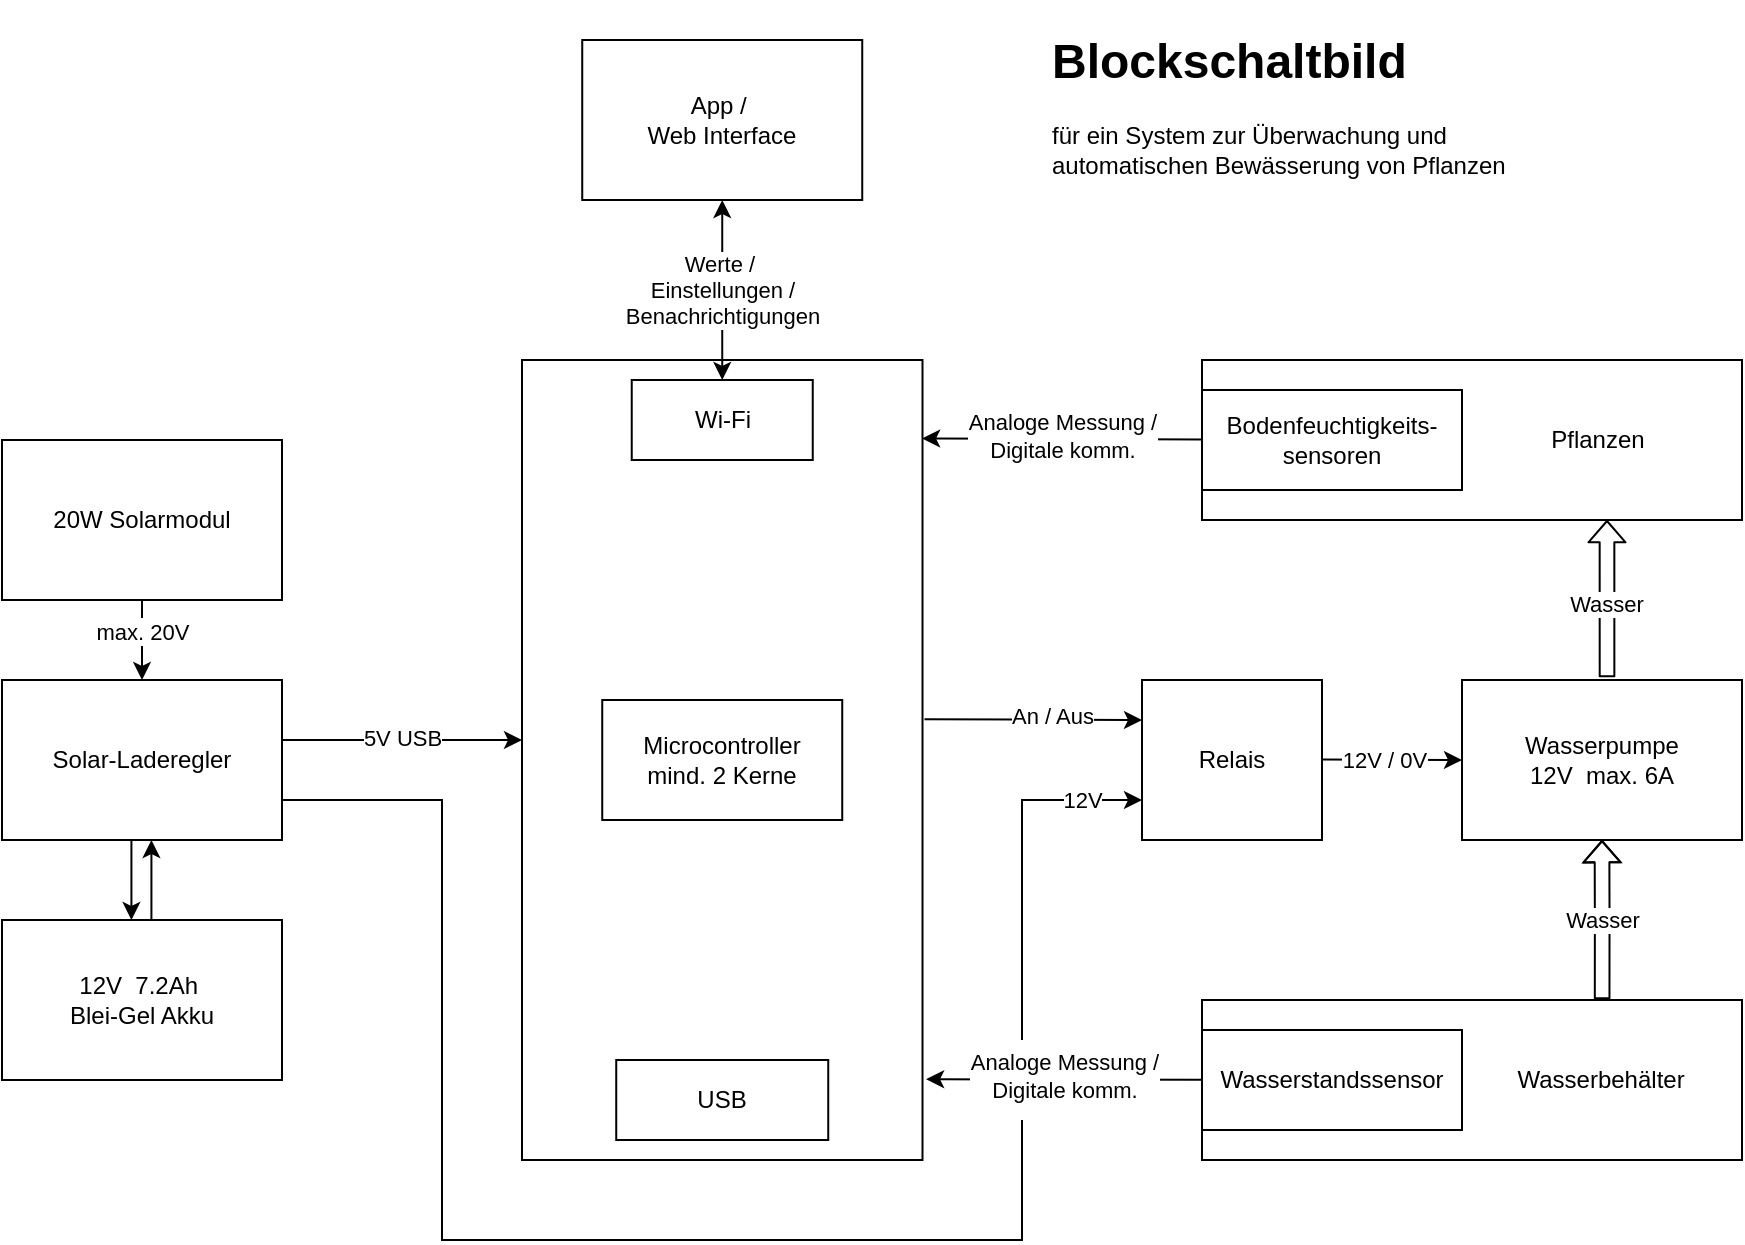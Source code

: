 <mxfile version="24.3.1" type="device">
  <diagram name="Seite-1" id="ospozs8esC01svjr561_">
    <mxGraphModel dx="1434" dy="942" grid="1" gridSize="10" guides="1" tooltips="1" connect="1" arrows="1" fold="1" page="0" pageScale="1" pageWidth="827" pageHeight="1169" math="0" shadow="0">
      <root>
        <mxCell id="0" />
        <mxCell id="1" parent="0" />
        <mxCell id="1RoOa8lt8V1fV5KQ1_AD-64" style="edgeStyle=none;rounded=0;orthogonalLoop=1;jettySize=auto;html=1;entryX=0;entryY=0.25;entryDx=0;entryDy=0;exitX=1.005;exitY=0.449;exitDx=0;exitDy=0;exitPerimeter=0;" parent="1" source="1RoOa8lt8V1fV5KQ1_AD-2" target="196cSCyAFtmHMFl8ig_F-1" edge="1">
          <mxGeometry relative="1" as="geometry">
            <mxPoint x="550" y="640" as="sourcePoint" />
            <mxPoint x="680.2" y="650" as="targetPoint" />
          </mxGeometry>
        </mxCell>
        <mxCell id="1RoOa8lt8V1fV5KQ1_AD-65" value="An / Aus" style="edgeLabel;html=1;align=center;verticalAlign=middle;resizable=0;points=[];" parent="1RoOa8lt8V1fV5KQ1_AD-64" vertex="1" connectable="0">
          <mxGeometry x="0.018" y="1" relative="1" as="geometry">
            <mxPoint x="8" y="-1" as="offset" />
          </mxGeometry>
        </mxCell>
        <mxCell id="1RoOa8lt8V1fV5KQ1_AD-2" value="" style="rounded=0;whiteSpace=wrap;html=1;labelPosition=center;verticalLabelPosition=middle;align=center;verticalAlign=middle;horizontal=1;" parent="1" vertex="1">
          <mxGeometry x="340" y="400" width="200.25" height="400" as="geometry" />
        </mxCell>
        <mxCell id="1RoOa8lt8V1fV5KQ1_AD-1" value="&lt;div&gt;Microcontroller&lt;/div&gt;&lt;div&gt;mind. 2 Kerne&lt;br&gt;&lt;/div&gt;" style="rounded=0;whiteSpace=wrap;html=1;" parent="1" vertex="1">
          <mxGeometry x="380.12" y="570" width="120" height="60" as="geometry" />
        </mxCell>
        <mxCell id="1RoOa8lt8V1fV5KQ1_AD-3" value="USB" style="rounded=0;whiteSpace=wrap;html=1;" parent="1" vertex="1">
          <mxGeometry x="387.12" y="750" width="106" height="40" as="geometry" />
        </mxCell>
        <mxCell id="1RoOa8lt8V1fV5KQ1_AD-4" value="Wi-Fi" style="rounded=0;whiteSpace=wrap;html=1;" parent="1" vertex="1">
          <mxGeometry x="394.87" y="410" width="90.5" height="40" as="geometry" />
        </mxCell>
        <mxCell id="1RoOa8lt8V1fV5KQ1_AD-29" value="&lt;div&gt;Wasserpumpe&lt;/div&gt;&lt;div&gt;12V&amp;nbsp; max. 6A&lt;br&gt;&lt;/div&gt;" style="rounded=0;whiteSpace=wrap;html=1;" parent="1" vertex="1">
          <mxGeometry x="810" y="560" width="140" height="80" as="geometry" />
        </mxCell>
        <mxCell id="1RoOa8lt8V1fV5KQ1_AD-39" style="edgeStyle=none;rounded=0;orthogonalLoop=1;jettySize=auto;html=1;exitX=0.5;exitY=1;exitDx=0;exitDy=0;entryX=0.5;entryY=0;entryDx=0;entryDy=0;" parent="1" source="1RoOa8lt8V1fV5KQ1_AD-36" target="1RoOa8lt8V1fV5KQ1_AD-37" edge="1">
          <mxGeometry relative="1" as="geometry" />
        </mxCell>
        <mxCell id="1RoOa8lt8V1fV5KQ1_AD-40" value="Text" style="edgeLabel;html=1;align=center;verticalAlign=middle;resizable=0;points=[];" parent="1RoOa8lt8V1fV5KQ1_AD-39" vertex="1" connectable="0">
          <mxGeometry x="-0.257" relative="1" as="geometry">
            <mxPoint as="offset" />
          </mxGeometry>
        </mxCell>
        <mxCell id="1RoOa8lt8V1fV5KQ1_AD-41" value="max. 20V" style="edgeLabel;html=1;align=center;verticalAlign=middle;resizable=0;points=[];" parent="1RoOa8lt8V1fV5KQ1_AD-39" vertex="1" connectable="0">
          <mxGeometry x="-0.2" relative="1" as="geometry">
            <mxPoint as="offset" />
          </mxGeometry>
        </mxCell>
        <mxCell id="1RoOa8lt8V1fV5KQ1_AD-36" value="20W Solarmodul" style="rounded=0;whiteSpace=wrap;html=1;" parent="1" vertex="1">
          <mxGeometry x="80" y="440" width="140" height="80" as="geometry" />
        </mxCell>
        <mxCell id="1RoOa8lt8V1fV5KQ1_AD-42" style="edgeStyle=none;rounded=0;orthogonalLoop=1;jettySize=auto;html=1;entryX=0.5;entryY=0;entryDx=0;entryDy=0;" parent="1" edge="1">
          <mxGeometry relative="1" as="geometry">
            <mxPoint x="144.71" y="640" as="sourcePoint" />
            <mxPoint x="144.71" y="680" as="targetPoint" />
          </mxGeometry>
        </mxCell>
        <mxCell id="1RoOa8lt8V1fV5KQ1_AD-50" style="edgeStyle=orthogonalEdgeStyle;rounded=0;orthogonalLoop=1;jettySize=auto;html=1;elbow=vertical;endArrow=none;endFill=0;exitX=1;exitY=0.75;exitDx=0;exitDy=0;" parent="1" source="1RoOa8lt8V1fV5KQ1_AD-37" edge="1">
          <mxGeometry relative="1" as="geometry">
            <mxPoint x="210" y="620" as="sourcePoint" />
            <mxPoint x="590" y="780" as="targetPoint" />
            <Array as="points">
              <mxPoint x="300" y="620" />
              <mxPoint x="300" y="840" />
              <mxPoint x="590" y="840" />
            </Array>
          </mxGeometry>
        </mxCell>
        <mxCell id="1RoOa8lt8V1fV5KQ1_AD-37" value="Solar-Laderegler" style="rounded=0;whiteSpace=wrap;html=1;" parent="1" vertex="1">
          <mxGeometry x="80" y="560" width="140" height="80" as="geometry" />
        </mxCell>
        <mxCell id="1RoOa8lt8V1fV5KQ1_AD-38" value="&lt;div&gt;12V&amp;nbsp; 7.2Ah&amp;nbsp;&lt;/div&gt;&lt;div&gt;Blei-Gel Akku&lt;/div&gt;" style="rounded=0;whiteSpace=wrap;html=1;" parent="1" vertex="1">
          <mxGeometry x="80" y="680" width="140" height="80" as="geometry" />
        </mxCell>
        <mxCell id="1RoOa8lt8V1fV5KQ1_AD-43" style="edgeStyle=none;rounded=0;orthogonalLoop=1;jettySize=auto;html=1;entryX=0;entryY=0.4;entryDx=0;entryDy=0;entryPerimeter=0;exitX=1;exitY=0.375;exitDx=0;exitDy=0;exitPerimeter=0;" parent="1" source="1RoOa8lt8V1fV5KQ1_AD-37" edge="1">
          <mxGeometry relative="1" as="geometry">
            <mxPoint x="210" y="590" as="sourcePoint" />
            <mxPoint x="340" y="590" as="targetPoint" />
          </mxGeometry>
        </mxCell>
        <mxCell id="1RoOa8lt8V1fV5KQ1_AD-48" value="5V USB" style="edgeLabel;html=1;align=center;verticalAlign=middle;resizable=0;points=[];" parent="1RoOa8lt8V1fV5KQ1_AD-43" vertex="1" connectable="0">
          <mxGeometry relative="1" as="geometry">
            <mxPoint y="-1" as="offset" />
          </mxGeometry>
        </mxCell>
        <mxCell id="1RoOa8lt8V1fV5KQ1_AD-44" style="edgeStyle=none;rounded=0;orthogonalLoop=1;jettySize=auto;html=1;entryX=0.999;entryY=0.098;entryDx=0;entryDy=0;entryPerimeter=0;" parent="1" source="1RoOa8lt8V1fV5KQ1_AD-28" target="1RoOa8lt8V1fV5KQ1_AD-2" edge="1">
          <mxGeometry relative="1" as="geometry">
            <mxPoint x="560" y="440" as="targetPoint" />
          </mxGeometry>
        </mxCell>
        <mxCell id="1RoOa8lt8V1fV5KQ1_AD-46" value="&lt;div&gt;Analoge Messung /&lt;/div&gt;&lt;div&gt;Digitale komm.&lt;br&gt;&lt;/div&gt;" style="edgeLabel;html=1;align=center;verticalAlign=middle;resizable=0;points=[];" parent="1RoOa8lt8V1fV5KQ1_AD-44" vertex="1" connectable="0">
          <mxGeometry relative="1" as="geometry">
            <mxPoint y="-2" as="offset" />
          </mxGeometry>
        </mxCell>
        <mxCell id="1RoOa8lt8V1fV5KQ1_AD-49" style="edgeStyle=none;rounded=0;orthogonalLoop=1;jettySize=auto;html=1;entryX=0.5;entryY=0;entryDx=0;entryDy=0;" parent="1" edge="1">
          <mxGeometry relative="1" as="geometry">
            <mxPoint x="154.71" y="680" as="sourcePoint" />
            <mxPoint x="154.71" y="640" as="targetPoint" />
          </mxGeometry>
        </mxCell>
        <mxCell id="1RoOa8lt8V1fV5KQ1_AD-55" value="&lt;div&gt;App /&amp;nbsp;&lt;/div&gt;&lt;div&gt;Web Interface&lt;/div&gt;" style="rounded=0;whiteSpace=wrap;html=1;" parent="1" vertex="1">
          <mxGeometry x="370.12" y="240" width="140" height="80" as="geometry" />
        </mxCell>
        <mxCell id="1RoOa8lt8V1fV5KQ1_AD-60" value="" style="endArrow=classic;startArrow=classic;html=1;rounded=0;entryX=0.5;entryY=1;entryDx=0;entryDy=0;exitX=0.5;exitY=0;exitDx=0;exitDy=0;" parent="1" source="1RoOa8lt8V1fV5KQ1_AD-4" target="1RoOa8lt8V1fV5KQ1_AD-55" edge="1">
          <mxGeometry width="50" height="50" relative="1" as="geometry">
            <mxPoint x="430" y="380" as="sourcePoint" />
            <mxPoint x="480" y="330" as="targetPoint" />
          </mxGeometry>
        </mxCell>
        <mxCell id="1RoOa8lt8V1fV5KQ1_AD-61" value="&lt;div&gt;Werte /&amp;nbsp;&lt;/div&gt;&lt;div&gt;Einstellungen / &lt;br&gt;&lt;/div&gt;&lt;div&gt;Benachrichtigungen&lt;br&gt;&lt;/div&gt;" style="edgeLabel;html=1;align=center;verticalAlign=middle;resizable=0;points=[];" parent="1RoOa8lt8V1fV5KQ1_AD-60" vertex="1" connectable="0">
          <mxGeometry x="0.001" relative="1" as="geometry">
            <mxPoint as="offset" />
          </mxGeometry>
        </mxCell>
        <mxCell id="1RoOa8lt8V1fV5KQ1_AD-67" style="edgeStyle=orthogonalEdgeStyle;rounded=0;orthogonalLoop=1;jettySize=auto;html=1;startArrow=classic;startFill=1;endArrow=none;endFill=0;strokeColor=default;exitX=0;exitY=0.75;exitDx=0;exitDy=0;" parent="1" source="196cSCyAFtmHMFl8ig_F-1" edge="1">
          <mxGeometry relative="1" as="geometry">
            <mxPoint x="590" y="740" as="targetPoint" />
            <mxPoint x="660" y="690" as="sourcePoint" />
            <Array as="points">
              <mxPoint x="590" y="620" />
              <mxPoint x="590" y="720" />
            </Array>
          </mxGeometry>
        </mxCell>
        <mxCell id="1RoOa8lt8V1fV5KQ1_AD-68" value="12V" style="edgeLabel;html=1;align=center;verticalAlign=middle;resizable=0;points=[];" parent="1RoOa8lt8V1fV5KQ1_AD-67" vertex="1" connectable="0">
          <mxGeometry relative="1" as="geometry">
            <mxPoint x="30" y="-30" as="offset" />
          </mxGeometry>
        </mxCell>
        <mxCell id="1RoOa8lt8V1fV5KQ1_AD-81" style="edgeStyle=orthogonalEdgeStyle;rounded=1;orthogonalLoop=1;jettySize=auto;html=1;exitX=0.741;exitY=-0.005;exitDx=0;exitDy=0;shape=flexArrow;endSize=3.223;startSize=6;strokeWidth=1;fillColor=none;endWidth=10.222;width=7.333;entryX=0.5;entryY=1;entryDx=0;entryDy=0;exitPerimeter=0;" parent="1" source="1RoOa8lt8V1fV5KQ1_AD-80" target="1RoOa8lt8V1fV5KQ1_AD-29" edge="1">
          <mxGeometry relative="1" as="geometry">
            <mxPoint x="1270" y="670" as="targetPoint" />
          </mxGeometry>
        </mxCell>
        <mxCell id="1RoOa8lt8V1fV5KQ1_AD-83" value="&lt;div&gt;Wasser&lt;/div&gt;" style="edgeLabel;html=1;align=center;verticalAlign=middle;resizable=0;points=[];" parent="1RoOa8lt8V1fV5KQ1_AD-81" vertex="1" connectable="0">
          <mxGeometry relative="1" as="geometry">
            <mxPoint as="offset" />
          </mxGeometry>
        </mxCell>
        <mxCell id="1RoOa8lt8V1fV5KQ1_AD-80" value="&lt;div align=&quot;right&quot;&gt;Wasserbehälter &amp;nbsp;&amp;nbsp; &amp;nbsp;&amp;nbsp; &amp;nbsp; &lt;br&gt;&lt;/div&gt;" style="rounded=0;whiteSpace=wrap;html=1;align=right;" parent="1" vertex="1">
          <mxGeometry x="680" y="720" width="270" height="80" as="geometry" />
        </mxCell>
        <mxCell id="1RoOa8lt8V1fV5KQ1_AD-71" value="Wasserstandssensor" style="rounded=0;whiteSpace=wrap;html=1;" parent="1" vertex="1">
          <mxGeometry x="680" y="735" width="130" height="50" as="geometry" />
        </mxCell>
        <mxCell id="1RoOa8lt8V1fV5KQ1_AD-72" style="edgeStyle=none;rounded=0;orthogonalLoop=1;jettySize=auto;html=1;entryX=1.009;entryY=0.899;entryDx=0;entryDy=0;entryPerimeter=0;" parent="1" source="1RoOa8lt8V1fV5KQ1_AD-71" target="1RoOa8lt8V1fV5KQ1_AD-2" edge="1">
          <mxGeometry relative="1" as="geometry">
            <mxPoint x="550" y="770" as="targetPoint" />
          </mxGeometry>
        </mxCell>
        <mxCell id="1RoOa8lt8V1fV5KQ1_AD-73" value="&lt;div&gt;Analoge Messung /&lt;/div&gt;&lt;div&gt;Digitale komm.&lt;br&gt;&lt;/div&gt;" style="edgeLabel;html=1;align=center;verticalAlign=middle;resizable=0;points=[];" parent="1RoOa8lt8V1fV5KQ1_AD-72" vertex="1" connectable="0">
          <mxGeometry relative="1" as="geometry">
            <mxPoint y="-2" as="offset" />
          </mxGeometry>
        </mxCell>
        <mxCell id="1RoOa8lt8V1fV5KQ1_AD-85" value="&lt;div align=&quot;right&quot;&gt;Pflanzen&amp;nbsp;&amp;nbsp;&amp;nbsp; &amp;nbsp; &amp;nbsp;&amp;nbsp;&amp;nbsp;&amp;nbsp;&amp;nbsp;&amp;nbsp;&amp;nbsp;&amp;nbsp; &lt;br&gt;&lt;/div&gt;" style="rounded=0;whiteSpace=wrap;html=1;align=right;" parent="1" vertex="1">
          <mxGeometry x="680" y="400" width="270" height="80" as="geometry" />
        </mxCell>
        <mxCell id="1RoOa8lt8V1fV5KQ1_AD-89" style="edgeStyle=orthogonalEdgeStyle;rounded=1;orthogonalLoop=1;jettySize=auto;html=1;shape=flexArrow;endSize=3.223;startSize=6;strokeWidth=1;fillColor=none;endWidth=10.222;width=7.333;exitX=0.518;exitY=-0.017;exitDx=0;exitDy=0;entryX=0.75;entryY=1;entryDx=0;entryDy=0;exitPerimeter=0;" parent="1" source="1RoOa8lt8V1fV5KQ1_AD-29" target="1RoOa8lt8V1fV5KQ1_AD-85" edge="1">
          <mxGeometry relative="1" as="geometry">
            <mxPoint x="900" y="630" as="sourcePoint" />
            <mxPoint x="900" y="550" as="targetPoint" />
          </mxGeometry>
        </mxCell>
        <mxCell id="1RoOa8lt8V1fV5KQ1_AD-90" value="&lt;div&gt;Wasser&lt;/div&gt;" style="edgeLabel;html=1;align=center;verticalAlign=middle;resizable=0;points=[];" parent="1RoOa8lt8V1fV5KQ1_AD-89" vertex="1" connectable="0">
          <mxGeometry relative="1" as="geometry">
            <mxPoint x="-1" y="3" as="offset" />
          </mxGeometry>
        </mxCell>
        <mxCell id="1RoOa8lt8V1fV5KQ1_AD-94" value="&lt;h1 align=&quot;left&quot;&gt;Blockschaltbild&lt;br&gt;&lt;/h1&gt;&lt;p align=&quot;left&quot;&gt;für ein System zur Überwachung und automatischen Bewässerung von Pflanzen&lt;br&gt;&lt;/p&gt;" style="text;html=1;strokeColor=none;fillColor=none;spacing=5;spacingTop=-20;whiteSpace=wrap;overflow=hidden;rounded=0;strokeWidth=1;verticalAlign=middle;labelPosition=center;verticalLabelPosition=middle;align=left;" parent="1" vertex="1">
          <mxGeometry x="600" y="235" width="270" height="90" as="geometry" />
        </mxCell>
        <mxCell id="1RoOa8lt8V1fV5KQ1_AD-28" value="Bodenfeuchtigkeits-sensoren" style="rounded=0;whiteSpace=wrap;html=1;" parent="1" vertex="1">
          <mxGeometry x="680" y="415" width="130" height="50" as="geometry" />
        </mxCell>
        <mxCell id="196cSCyAFtmHMFl8ig_F-1" value="&lt;div&gt;Relais&lt;/div&gt;" style="rounded=0;whiteSpace=wrap;html=1;" vertex="1" parent="1">
          <mxGeometry x="650" y="560" width="90" height="80" as="geometry" />
        </mxCell>
        <mxCell id="196cSCyAFtmHMFl8ig_F-3" style="edgeStyle=none;rounded=0;orthogonalLoop=1;jettySize=auto;html=1;exitX=1.005;exitY=0.449;exitDx=0;exitDy=0;exitPerimeter=0;" edge="1" parent="1">
          <mxGeometry relative="1" as="geometry">
            <mxPoint x="740" y="599.79" as="sourcePoint" />
            <mxPoint x="810" y="600" as="targetPoint" />
          </mxGeometry>
        </mxCell>
        <mxCell id="196cSCyAFtmHMFl8ig_F-4" value="12V / 0V" style="edgeLabel;html=1;align=center;verticalAlign=middle;resizable=0;points=[];" vertex="1" connectable="0" parent="196cSCyAFtmHMFl8ig_F-3">
          <mxGeometry x="0.018" y="1" relative="1" as="geometry">
            <mxPoint x="-5" y="1" as="offset" />
          </mxGeometry>
        </mxCell>
      </root>
    </mxGraphModel>
  </diagram>
</mxfile>
